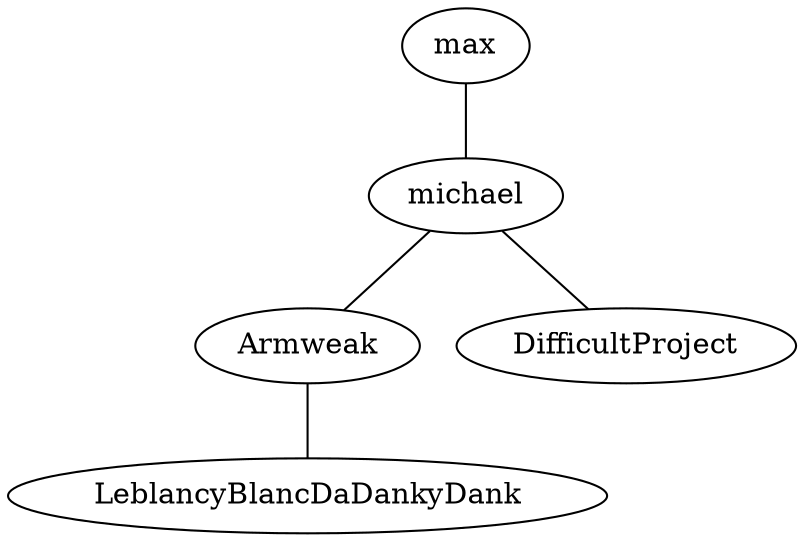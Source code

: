 strict graph {
	max -- michael
	michael -- max
	michael -- Armweak
	michael -- DifficultProject
	Armweak -- michael
	Armweak -- LeblancyBlancDaDankyDank
	LeblancyBlancDaDankyDank -- Armweak
	DifficultProject -- michael
}
